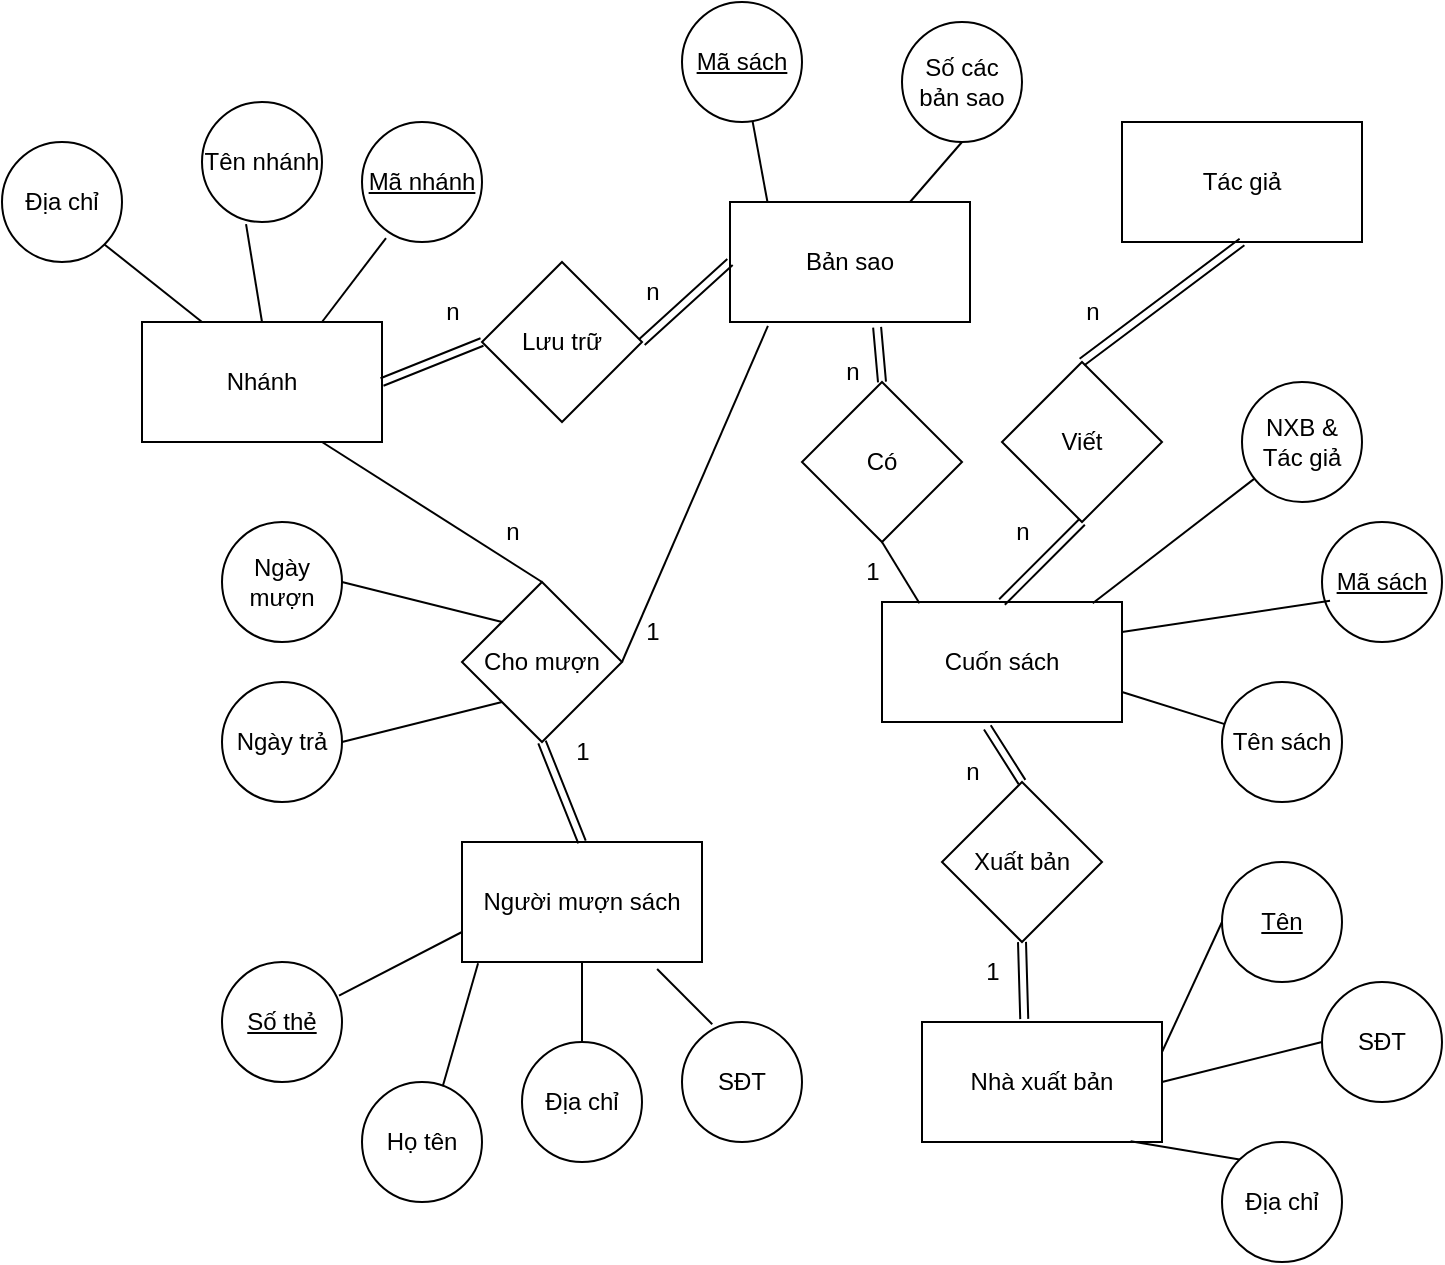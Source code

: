 <mxfile version="21.7.5" type="github">
  <diagram name="Trang-1" id="kPwwQR6G2WFGY322X0-l">
    <mxGraphModel dx="1339" dy="759" grid="1" gridSize="10" guides="1" tooltips="1" connect="1" arrows="1" fold="1" page="1" pageScale="1" pageWidth="827" pageHeight="1169" math="0" shadow="0">
      <root>
        <mxCell id="0" />
        <mxCell id="1" parent="0" />
        <mxCell id="plBoECsc5ai0IXEww6Ho-1" value="Nhánh" style="rounded=0;whiteSpace=wrap;html=1;" parent="1" vertex="1">
          <mxGeometry x="120" y="160" width="120" height="60" as="geometry" />
        </mxCell>
        <mxCell id="plBoECsc5ai0IXEww6Ho-3" value="&lt;u&gt;Mã nhánh&lt;/u&gt;" style="ellipse;whiteSpace=wrap;html=1;aspect=fixed;" parent="1" vertex="1">
          <mxGeometry x="230" y="60" width="60" height="60" as="geometry" />
        </mxCell>
        <mxCell id="plBoECsc5ai0IXEww6Ho-4" value="Tên nhánh" style="ellipse;whiteSpace=wrap;html=1;aspect=fixed;" parent="1" vertex="1">
          <mxGeometry x="150" y="50" width="60" height="60" as="geometry" />
        </mxCell>
        <mxCell id="plBoECsc5ai0IXEww6Ho-5" value="Địa chỉ" style="ellipse;whiteSpace=wrap;html=1;aspect=fixed;" parent="1" vertex="1">
          <mxGeometry x="50" y="70" width="60" height="60" as="geometry" />
        </mxCell>
        <mxCell id="plBoECsc5ai0IXEww6Ho-6" value="" style="endArrow=none;html=1;rounded=0;exitX=0.25;exitY=0;exitDx=0;exitDy=0;entryX=1;entryY=1;entryDx=0;entryDy=0;" parent="1" source="plBoECsc5ai0IXEww6Ho-1" target="plBoECsc5ai0IXEww6Ho-5" edge="1">
          <mxGeometry width="50" height="50" relative="1" as="geometry">
            <mxPoint x="390" y="260" as="sourcePoint" />
            <mxPoint x="130" y="60" as="targetPoint" />
          </mxGeometry>
        </mxCell>
        <mxCell id="plBoECsc5ai0IXEww6Ho-7" value="" style="endArrow=none;html=1;rounded=0;exitX=0.5;exitY=0;exitDx=0;exitDy=0;entryX=0.367;entryY=1.017;entryDx=0;entryDy=0;entryPerimeter=0;" parent="1" source="plBoECsc5ai0IXEww6Ho-1" target="plBoECsc5ai0IXEww6Ho-4" edge="1">
          <mxGeometry width="50" height="50" relative="1" as="geometry">
            <mxPoint x="170" y="140" as="sourcePoint" />
            <mxPoint x="121" y="71" as="targetPoint" />
          </mxGeometry>
        </mxCell>
        <mxCell id="plBoECsc5ai0IXEww6Ho-8" value="" style="endArrow=none;html=1;rounded=0;exitX=0.75;exitY=0;exitDx=0;exitDy=0;entryX=0.2;entryY=0.967;entryDx=0;entryDy=0;entryPerimeter=0;" parent="1" source="plBoECsc5ai0IXEww6Ho-1" target="plBoECsc5ai0IXEww6Ho-3" edge="1">
          <mxGeometry width="50" height="50" relative="1" as="geometry">
            <mxPoint x="180" y="150" as="sourcePoint" />
            <mxPoint x="131" y="81" as="targetPoint" />
          </mxGeometry>
        </mxCell>
        <mxCell id="plBoECsc5ai0IXEww6Ho-9" value="Cuốn sách" style="rounded=0;whiteSpace=wrap;html=1;" parent="1" vertex="1">
          <mxGeometry x="490" y="300" width="120" height="60" as="geometry" />
        </mxCell>
        <mxCell id="plBoECsc5ai0IXEww6Ho-10" value="&lt;u&gt;Mã sách&lt;/u&gt;" style="ellipse;whiteSpace=wrap;html=1;aspect=fixed;" parent="1" vertex="1">
          <mxGeometry x="710" y="260" width="60" height="60" as="geometry" />
        </mxCell>
        <mxCell id="plBoECsc5ai0IXEww6Ho-11" value="Tên sách" style="ellipse;whiteSpace=wrap;html=1;aspect=fixed;" parent="1" vertex="1">
          <mxGeometry x="660" y="340" width="60" height="60" as="geometry" />
        </mxCell>
        <mxCell id="plBoECsc5ai0IXEww6Ho-12" value="NXB &amp;amp; Tác giả" style="ellipse;whiteSpace=wrap;html=1;aspect=fixed;" parent="1" vertex="1">
          <mxGeometry x="670" y="190" width="60" height="60" as="geometry" />
        </mxCell>
        <mxCell id="plBoECsc5ai0IXEww6Ho-13" value="" style="endArrow=none;html=1;rounded=0;exitX=0.878;exitY=0.011;exitDx=0;exitDy=0;exitPerimeter=0;" parent="1" source="plBoECsc5ai0IXEww6Ho-9" target="plBoECsc5ai0IXEww6Ho-12" edge="1">
          <mxGeometry width="50" height="50" relative="1" as="geometry">
            <mxPoint x="210" y="140" as="sourcePoint" />
            <mxPoint x="292" y="78" as="targetPoint" />
          </mxGeometry>
        </mxCell>
        <mxCell id="plBoECsc5ai0IXEww6Ho-14" value="" style="endArrow=none;html=1;rounded=0;exitX=1;exitY=0.25;exitDx=0;exitDy=0;entryX=0.067;entryY=0.656;entryDx=0;entryDy=0;entryPerimeter=0;" parent="1" source="plBoECsc5ai0IXEww6Ho-9" target="plBoECsc5ai0IXEww6Ho-10" edge="1">
          <mxGeometry width="50" height="50" relative="1" as="geometry">
            <mxPoint x="488" y="141" as="sourcePoint" />
            <mxPoint x="441" y="75" as="targetPoint" />
          </mxGeometry>
        </mxCell>
        <mxCell id="plBoECsc5ai0IXEww6Ho-15" value="" style="endArrow=none;html=1;rounded=0;exitX=1;exitY=0.75;exitDx=0;exitDy=0;" parent="1" source="plBoECsc5ai0IXEww6Ho-9" target="plBoECsc5ai0IXEww6Ho-11" edge="1">
          <mxGeometry width="50" height="50" relative="1" as="geometry">
            <mxPoint x="488" y="141" as="sourcePoint" />
            <mxPoint x="441" y="75" as="targetPoint" />
          </mxGeometry>
        </mxCell>
        <mxCell id="plBoECsc5ai0IXEww6Ho-16" value="Tác giả" style="rounded=0;whiteSpace=wrap;html=1;" parent="1" vertex="1">
          <mxGeometry x="610" y="60" width="120" height="60" as="geometry" />
        </mxCell>
        <mxCell id="plBoECsc5ai0IXEww6Ho-17" value="Nhà xuất bản" style="rounded=0;whiteSpace=wrap;html=1;" parent="1" vertex="1">
          <mxGeometry x="510" y="510" width="120" height="60" as="geometry" />
        </mxCell>
        <mxCell id="plBoECsc5ai0IXEww6Ho-18" value="&lt;u&gt;Tên&lt;/u&gt;" style="ellipse;whiteSpace=wrap;html=1;aspect=fixed;" parent="1" vertex="1">
          <mxGeometry x="660" y="430" width="60" height="60" as="geometry" />
        </mxCell>
        <mxCell id="plBoECsc5ai0IXEww6Ho-19" value="Địa chỉ" style="ellipse;whiteSpace=wrap;html=1;aspect=fixed;" parent="1" vertex="1">
          <mxGeometry x="660" y="570" width="60" height="60" as="geometry" />
        </mxCell>
        <mxCell id="plBoECsc5ai0IXEww6Ho-20" value="SĐT" style="ellipse;whiteSpace=wrap;html=1;aspect=fixed;" parent="1" vertex="1">
          <mxGeometry x="710" y="490" width="60" height="60" as="geometry" />
        </mxCell>
        <mxCell id="plBoECsc5ai0IXEww6Ho-21" value="" style="endArrow=none;html=1;rounded=0;exitX=1;exitY=0.25;exitDx=0;exitDy=0;entryX=0;entryY=0.5;entryDx=0;entryDy=0;" parent="1" source="plBoECsc5ai0IXEww6Ho-17" target="plBoECsc5ai0IXEww6Ho-18" edge="1">
          <mxGeometry width="50" height="50" relative="1" as="geometry">
            <mxPoint x="560" y="140" as="sourcePoint" />
            <mxPoint x="585" y="96" as="targetPoint" />
          </mxGeometry>
        </mxCell>
        <mxCell id="plBoECsc5ai0IXEww6Ho-22" value="" style="endArrow=none;html=1;rounded=0;exitX=0.869;exitY=0.994;exitDx=0;exitDy=0;entryX=0;entryY=0;entryDx=0;entryDy=0;exitPerimeter=0;" parent="1" source="plBoECsc5ai0IXEww6Ho-17" target="plBoECsc5ai0IXEww6Ho-19" edge="1">
          <mxGeometry width="50" height="50" relative="1" as="geometry">
            <mxPoint x="661" y="291" as="sourcePoint" />
            <mxPoint x="692" y="232" as="targetPoint" />
          </mxGeometry>
        </mxCell>
        <mxCell id="plBoECsc5ai0IXEww6Ho-24" value="" style="endArrow=none;html=1;rounded=0;exitX=1;exitY=0.5;exitDx=0;exitDy=0;entryX=0;entryY=0.5;entryDx=0;entryDy=0;" parent="1" source="plBoECsc5ai0IXEww6Ho-17" target="plBoECsc5ai0IXEww6Ho-20" edge="1">
          <mxGeometry width="50" height="50" relative="1" as="geometry">
            <mxPoint x="680" y="305" as="sourcePoint" />
            <mxPoint x="760" y="260" as="targetPoint" />
          </mxGeometry>
        </mxCell>
        <mxCell id="plBoECsc5ai0IXEww6Ho-26" value="Bản sao" style="rounded=0;whiteSpace=wrap;html=1;" parent="1" vertex="1">
          <mxGeometry x="414" y="100" width="120" height="60" as="geometry" />
        </mxCell>
        <mxCell id="plBoECsc5ai0IXEww6Ho-28" value="&lt;u&gt;Mã sách&lt;/u&gt;" style="ellipse;whiteSpace=wrap;html=1;aspect=fixed;" parent="1" vertex="1">
          <mxGeometry x="390" width="60" height="60" as="geometry" />
        </mxCell>
        <mxCell id="plBoECsc5ai0IXEww6Ho-29" value="Số các bản sao" style="ellipse;whiteSpace=wrap;html=1;aspect=fixed;" parent="1" vertex="1">
          <mxGeometry x="500" y="10" width="60" height="60" as="geometry" />
        </mxCell>
        <mxCell id="plBoECsc5ai0IXEww6Ho-30" value="" style="endArrow=none;html=1;rounded=0;exitX=0.156;exitY=0;exitDx=0;exitDy=0;exitPerimeter=0;" parent="1" source="plBoECsc5ai0IXEww6Ho-26" target="plBoECsc5ai0IXEww6Ho-28" edge="1">
          <mxGeometry width="50" height="50" relative="1" as="geometry">
            <mxPoint x="700" y="305" as="sourcePoint" />
            <mxPoint x="760" y="260" as="targetPoint" />
          </mxGeometry>
        </mxCell>
        <mxCell id="plBoECsc5ai0IXEww6Ho-31" value="" style="endArrow=none;html=1;rounded=0;exitX=0.75;exitY=0;exitDx=0;exitDy=0;entryX=0.5;entryY=1;entryDx=0;entryDy=0;" parent="1" source="plBoECsc5ai0IXEww6Ho-26" target="plBoECsc5ai0IXEww6Ho-29" edge="1">
          <mxGeometry width="50" height="50" relative="1" as="geometry">
            <mxPoint x="382" y="321" as="sourcePoint" />
            <mxPoint x="374" y="390" as="targetPoint" />
          </mxGeometry>
        </mxCell>
        <mxCell id="plBoECsc5ai0IXEww6Ho-32" value="Người mượn sách" style="rounded=0;whiteSpace=wrap;html=1;" parent="1" vertex="1">
          <mxGeometry x="280" y="420" width="120" height="60" as="geometry" />
        </mxCell>
        <mxCell id="plBoECsc5ai0IXEww6Ho-33" value="&lt;u&gt;Số thẻ&lt;/u&gt;" style="ellipse;whiteSpace=wrap;html=1;aspect=fixed;" parent="1" vertex="1">
          <mxGeometry x="160" y="480" width="60" height="60" as="geometry" />
        </mxCell>
        <mxCell id="plBoECsc5ai0IXEww6Ho-34" value="Họ tên" style="ellipse;whiteSpace=wrap;html=1;aspect=fixed;" parent="1" vertex="1">
          <mxGeometry x="230" y="540" width="60" height="60" as="geometry" />
        </mxCell>
        <mxCell id="plBoECsc5ai0IXEww6Ho-35" value="Địa chỉ" style="ellipse;whiteSpace=wrap;html=1;aspect=fixed;" parent="1" vertex="1">
          <mxGeometry x="310" y="520" width="60" height="60" as="geometry" />
        </mxCell>
        <mxCell id="plBoECsc5ai0IXEww6Ho-36" value="SĐT" style="ellipse;whiteSpace=wrap;html=1;aspect=fixed;" parent="1" vertex="1">
          <mxGeometry x="390" y="510" width="60" height="60" as="geometry" />
        </mxCell>
        <mxCell id="plBoECsc5ai0IXEww6Ho-38" value="" style="endArrow=none;html=1;rounded=0;exitX=0.975;exitY=0.281;exitDx=0;exitDy=0;exitPerimeter=0;entryX=0;entryY=0.75;entryDx=0;entryDy=0;" parent="1" source="plBoECsc5ai0IXEww6Ho-33" target="plBoECsc5ai0IXEww6Ho-32" edge="1">
          <mxGeometry width="50" height="50" relative="1" as="geometry">
            <mxPoint x="360" y="260" as="sourcePoint" />
            <mxPoint x="410" y="210" as="targetPoint" />
          </mxGeometry>
        </mxCell>
        <mxCell id="plBoECsc5ai0IXEww6Ho-39" value="" style="endArrow=none;html=1;rounded=0;exitX=0.673;exitY=0.035;exitDx=0;exitDy=0;exitPerimeter=0;entryX=0.067;entryY=1.011;entryDx=0;entryDy=0;entryPerimeter=0;" parent="1" source="plBoECsc5ai0IXEww6Ho-34" target="plBoECsc5ai0IXEww6Ho-32" edge="1">
          <mxGeometry width="50" height="50" relative="1" as="geometry">
            <mxPoint x="109" y="367" as="sourcePoint" />
            <mxPoint x="190" y="355" as="targetPoint" />
          </mxGeometry>
        </mxCell>
        <mxCell id="plBoECsc5ai0IXEww6Ho-40" value="" style="endArrow=none;html=1;rounded=0;" parent="1" source="plBoECsc5ai0IXEww6Ho-35" target="plBoECsc5ai0IXEww6Ho-32" edge="1">
          <mxGeometry width="50" height="50" relative="1" as="geometry">
            <mxPoint x="119" y="377" as="sourcePoint" />
            <mxPoint x="200" y="365" as="targetPoint" />
          </mxGeometry>
        </mxCell>
        <mxCell id="plBoECsc5ai0IXEww6Ho-41" value="" style="endArrow=none;html=1;rounded=0;exitX=0.252;exitY=0.019;exitDx=0;exitDy=0;exitPerimeter=0;entryX=0.813;entryY=1.059;entryDx=0;entryDy=0;entryPerimeter=0;" parent="1" source="plBoECsc5ai0IXEww6Ho-36" target="plBoECsc5ai0IXEww6Ho-32" edge="1">
          <mxGeometry width="50" height="50" relative="1" as="geometry">
            <mxPoint x="129" y="387" as="sourcePoint" />
            <mxPoint x="210" y="375" as="targetPoint" />
          </mxGeometry>
        </mxCell>
        <mxCell id="plBoECsc5ai0IXEww6Ho-43" value="Viết" style="rhombus;whiteSpace=wrap;html=1;" parent="1" vertex="1">
          <mxGeometry x="550" y="180" width="80" height="80" as="geometry" />
        </mxCell>
        <mxCell id="plBoECsc5ai0IXEww6Ho-45" value="" style="shape=link;html=1;rounded=0;exitX=0.5;exitY=1;exitDx=0;exitDy=0;entryX=0.5;entryY=0;entryDx=0;entryDy=0;" parent="1" source="plBoECsc5ai0IXEww6Ho-16" target="plBoECsc5ai0IXEww6Ho-43" edge="1">
          <mxGeometry width="100" relative="1" as="geometry">
            <mxPoint x="380" y="240" as="sourcePoint" />
            <mxPoint x="480" y="240" as="targetPoint" />
          </mxGeometry>
        </mxCell>
        <mxCell id="plBoECsc5ai0IXEww6Ho-46" value="" style="shape=link;html=1;rounded=0;exitX=0.5;exitY=0;exitDx=0;exitDy=0;entryX=0.5;entryY=1;entryDx=0;entryDy=0;" parent="1" source="plBoECsc5ai0IXEww6Ho-9" target="plBoECsc5ai0IXEww6Ho-43" edge="1">
          <mxGeometry width="100" relative="1" as="geometry">
            <mxPoint x="420" y="170" as="sourcePoint" />
            <mxPoint x="460" y="150" as="targetPoint" />
          </mxGeometry>
        </mxCell>
        <mxCell id="plBoECsc5ai0IXEww6Ho-47" value="Xuất bản" style="rhombus;whiteSpace=wrap;html=1;" parent="1" vertex="1">
          <mxGeometry x="520" y="390" width="80" height="80" as="geometry" />
        </mxCell>
        <mxCell id="plBoECsc5ai0IXEww6Ho-48" value="" style="shape=link;html=1;rounded=0;exitX=0.5;exitY=0;exitDx=0;exitDy=0;entryX=0.439;entryY=1.045;entryDx=0;entryDy=0;entryPerimeter=0;" parent="1" source="plBoECsc5ai0IXEww6Ho-47" target="plBoECsc5ai0IXEww6Ho-9" edge="1">
          <mxGeometry width="100" relative="1" as="geometry">
            <mxPoint x="420" y="170" as="sourcePoint" />
            <mxPoint x="460" y="150" as="targetPoint" />
          </mxGeometry>
        </mxCell>
        <mxCell id="plBoECsc5ai0IXEww6Ho-49" value="" style="shape=link;html=1;rounded=0;exitX=0.426;exitY=-0.025;exitDx=0;exitDy=0;entryX=0.5;entryY=1;entryDx=0;entryDy=0;exitPerimeter=0;" parent="1" source="plBoECsc5ai0IXEww6Ho-17" target="plBoECsc5ai0IXEww6Ho-47" edge="1">
          <mxGeometry width="100" relative="1" as="geometry">
            <mxPoint x="630" y="230" as="sourcePoint" />
            <mxPoint x="633" y="173" as="targetPoint" />
          </mxGeometry>
        </mxCell>
        <mxCell id="plBoECsc5ai0IXEww6Ho-50" value="Có" style="rhombus;whiteSpace=wrap;html=1;" parent="1" vertex="1">
          <mxGeometry x="450" y="190" width="80" height="80" as="geometry" />
        </mxCell>
        <mxCell id="plBoECsc5ai0IXEww6Ho-52" value="" style="endArrow=none;html=1;rounded=0;exitX=0.5;exitY=1;exitDx=0;exitDy=0;entryX=0.156;entryY=0.011;entryDx=0;entryDy=0;entryPerimeter=0;" parent="1" source="plBoECsc5ai0IXEww6Ho-50" target="plBoECsc5ai0IXEww6Ho-9" edge="1">
          <mxGeometry width="50" height="50" relative="1" as="geometry">
            <mxPoint x="210" y="140" as="sourcePoint" />
            <mxPoint x="292" y="78" as="targetPoint" />
          </mxGeometry>
        </mxCell>
        <mxCell id="plBoECsc5ai0IXEww6Ho-53" value="" style="shape=link;html=1;rounded=0;entryX=0.5;entryY=0;entryDx=0;entryDy=0;exitX=0.613;exitY=1.044;exitDx=0;exitDy=0;exitPerimeter=0;" parent="1" source="plBoECsc5ai0IXEww6Ho-26" target="plBoECsc5ai0IXEww6Ho-50" edge="1">
          <mxGeometry width="100" relative="1" as="geometry">
            <mxPoint x="480" y="210" as="sourcePoint" />
            <mxPoint x="460" y="150" as="targetPoint" />
          </mxGeometry>
        </mxCell>
        <mxCell id="plBoECsc5ai0IXEww6Ho-55" value="Lưu trữ" style="rhombus;whiteSpace=wrap;html=1;" parent="1" vertex="1">
          <mxGeometry x="290" y="130" width="80" height="80" as="geometry" />
        </mxCell>
        <mxCell id="plBoECsc5ai0IXEww6Ho-56" value="" style="shape=link;html=1;rounded=0;exitX=1;exitY=0.5;exitDx=0;exitDy=0;entryX=0;entryY=0.5;entryDx=0;entryDy=0;" parent="1" source="plBoECsc5ai0IXEww6Ho-1" target="plBoECsc5ai0IXEww6Ho-55" edge="1">
          <mxGeometry width="100" relative="1" as="geometry">
            <mxPoint x="472" y="361" as="sourcePoint" />
            <mxPoint x="550" y="310" as="targetPoint" />
          </mxGeometry>
        </mxCell>
        <mxCell id="plBoECsc5ai0IXEww6Ho-58" value="" style="shape=link;html=1;rounded=0;exitX=0;exitY=0.5;exitDx=0;exitDy=0;entryX=1;entryY=0.5;entryDx=0;entryDy=0;" parent="1" source="plBoECsc5ai0IXEww6Ho-26" target="plBoECsc5ai0IXEww6Ho-55" edge="1">
          <mxGeometry width="100" relative="1" as="geometry">
            <mxPoint x="640" y="150" as="sourcePoint" />
            <mxPoint x="570" y="120" as="targetPoint" />
          </mxGeometry>
        </mxCell>
        <mxCell id="plBoECsc5ai0IXEww6Ho-59" value="Cho mượn" style="rhombus;whiteSpace=wrap;html=1;" parent="1" vertex="1">
          <mxGeometry x="280" y="290" width="80" height="80" as="geometry" />
        </mxCell>
        <mxCell id="plBoECsc5ai0IXEww6Ho-60" value="" style="shape=link;html=1;rounded=0;exitX=0.5;exitY=0;exitDx=0;exitDy=0;entryX=0.5;entryY=1;entryDx=0;entryDy=0;" parent="1" source="plBoECsc5ai0IXEww6Ho-32" target="plBoECsc5ai0IXEww6Ho-59" edge="1">
          <mxGeometry width="100" relative="1" as="geometry">
            <mxPoint x="429" y="360" as="sourcePoint" />
            <mxPoint x="370" y="280" as="targetPoint" />
          </mxGeometry>
        </mxCell>
        <mxCell id="plBoECsc5ai0IXEww6Ho-62" value="" style="endArrow=none;html=1;rounded=0;exitX=0.5;exitY=0;exitDx=0;exitDy=0;entryX=0.75;entryY=1;entryDx=0;entryDy=0;" parent="1" source="plBoECsc5ai0IXEww6Ho-59" target="plBoECsc5ai0IXEww6Ho-1" edge="1">
          <mxGeometry width="50" height="50" relative="1" as="geometry">
            <mxPoint x="210" y="140" as="sourcePoint" />
            <mxPoint x="292" y="78" as="targetPoint" />
          </mxGeometry>
        </mxCell>
        <mxCell id="plBoECsc5ai0IXEww6Ho-65" value="" style="endArrow=none;html=1;rounded=0;exitX=1;exitY=0.5;exitDx=0;exitDy=0;entryX=0.158;entryY=1.033;entryDx=0;entryDy=0;entryPerimeter=0;" parent="1" source="plBoECsc5ai0IXEww6Ho-59" target="plBoECsc5ai0IXEww6Ho-26" edge="1">
          <mxGeometry width="50" height="50" relative="1" as="geometry">
            <mxPoint x="370" y="300" as="sourcePoint" />
            <mxPoint x="220" y="230" as="targetPoint" />
          </mxGeometry>
        </mxCell>
        <mxCell id="plBoECsc5ai0IXEww6Ho-66" value="Ngày mượn" style="ellipse;whiteSpace=wrap;html=1;aspect=fixed;" parent="1" vertex="1">
          <mxGeometry x="160" y="260" width="60" height="60" as="geometry" />
        </mxCell>
        <mxCell id="plBoECsc5ai0IXEww6Ho-67" value="Ngày trả" style="ellipse;whiteSpace=wrap;html=1;aspect=fixed;" parent="1" vertex="1">
          <mxGeometry x="160" y="340" width="60" height="60" as="geometry" />
        </mxCell>
        <mxCell id="plBoECsc5ai0IXEww6Ho-68" value="" style="endArrow=none;html=1;rounded=0;exitX=0;exitY=0;exitDx=0;exitDy=0;entryX=1;entryY=0.5;entryDx=0;entryDy=0;" parent="1" source="plBoECsc5ai0IXEww6Ho-59" target="plBoECsc5ai0IXEww6Ho-66" edge="1">
          <mxGeometry width="50" height="50" relative="1" as="geometry">
            <mxPoint x="370" y="300" as="sourcePoint" />
            <mxPoint x="220" y="230" as="targetPoint" />
          </mxGeometry>
        </mxCell>
        <mxCell id="plBoECsc5ai0IXEww6Ho-69" value="" style="endArrow=none;html=1;rounded=0;exitX=1;exitY=0.5;exitDx=0;exitDy=0;entryX=0;entryY=1;entryDx=0;entryDy=0;" parent="1" source="plBoECsc5ai0IXEww6Ho-67" target="plBoECsc5ai0IXEww6Ho-59" edge="1">
          <mxGeometry width="50" height="50" relative="1" as="geometry">
            <mxPoint x="410" y="340" as="sourcePoint" />
            <mxPoint x="640" y="250" as="targetPoint" />
          </mxGeometry>
        </mxCell>
        <mxCell id="plBoECsc5ai0IXEww6Ho-73" value="n" style="text;html=1;align=center;verticalAlign=middle;resizable=0;points=[];autosize=1;strokeColor=none;fillColor=none;" parent="1" vertex="1">
          <mxGeometry x="580" y="140" width="30" height="30" as="geometry" />
        </mxCell>
        <mxCell id="plBoECsc5ai0IXEww6Ho-74" value="n" style="text;html=1;align=center;verticalAlign=middle;resizable=0;points=[];autosize=1;strokeColor=none;fillColor=none;" parent="1" vertex="1">
          <mxGeometry x="545" y="250" width="30" height="30" as="geometry" />
        </mxCell>
        <mxCell id="plBoECsc5ai0IXEww6Ho-75" value="n" style="text;html=1;align=center;verticalAlign=middle;resizable=0;points=[];autosize=1;strokeColor=none;fillColor=none;" parent="1" vertex="1">
          <mxGeometry x="520" y="370" width="30" height="30" as="geometry" />
        </mxCell>
        <mxCell id="plBoECsc5ai0IXEww6Ho-76" value="1" style="text;html=1;align=center;verticalAlign=middle;resizable=0;points=[];autosize=1;strokeColor=none;fillColor=none;" parent="1" vertex="1">
          <mxGeometry x="530" y="470" width="30" height="30" as="geometry" />
        </mxCell>
        <mxCell id="plBoECsc5ai0IXEww6Ho-77" value="1" style="text;html=1;align=center;verticalAlign=middle;resizable=0;points=[];autosize=1;strokeColor=none;fillColor=none;" parent="1" vertex="1">
          <mxGeometry x="470" y="270" width="30" height="30" as="geometry" />
        </mxCell>
        <mxCell id="plBoECsc5ai0IXEww6Ho-78" value="n" style="text;html=1;align=center;verticalAlign=middle;resizable=0;points=[];autosize=1;strokeColor=none;fillColor=none;" parent="1" vertex="1">
          <mxGeometry x="460" y="170" width="30" height="30" as="geometry" />
        </mxCell>
        <mxCell id="plBoECsc5ai0IXEww6Ho-79" value="1" style="text;html=1;align=center;verticalAlign=middle;resizable=0;points=[];autosize=1;strokeColor=none;fillColor=none;" parent="1" vertex="1">
          <mxGeometry x="360" y="300" width="30" height="30" as="geometry" />
        </mxCell>
        <mxCell id="plBoECsc5ai0IXEww6Ho-80" value="n" style="text;html=1;align=center;verticalAlign=middle;resizable=0;points=[];autosize=1;strokeColor=none;fillColor=none;" parent="1" vertex="1">
          <mxGeometry x="360" y="130" width="30" height="30" as="geometry" />
        </mxCell>
        <mxCell id="plBoECsc5ai0IXEww6Ho-81" value="n" style="text;html=1;align=center;verticalAlign=middle;resizable=0;points=[];autosize=1;strokeColor=none;fillColor=none;" parent="1" vertex="1">
          <mxGeometry x="260" y="140" width="30" height="30" as="geometry" />
        </mxCell>
        <mxCell id="plBoECsc5ai0IXEww6Ho-84" value="1" style="text;html=1;align=center;verticalAlign=middle;resizable=0;points=[];autosize=1;strokeColor=none;fillColor=none;" parent="1" vertex="1">
          <mxGeometry x="325" y="360" width="30" height="30" as="geometry" />
        </mxCell>
        <mxCell id="plBoECsc5ai0IXEww6Ho-85" value="n" style="text;html=1;align=center;verticalAlign=middle;resizable=0;points=[];autosize=1;strokeColor=none;fillColor=none;" parent="1" vertex="1">
          <mxGeometry x="290" y="250" width="30" height="30" as="geometry" />
        </mxCell>
      </root>
    </mxGraphModel>
  </diagram>
</mxfile>
